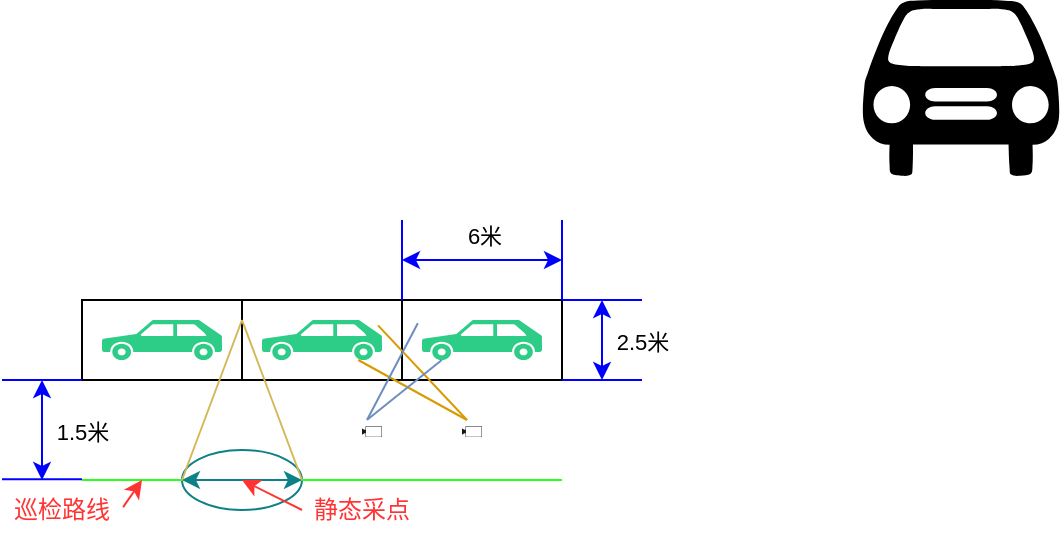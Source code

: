 <mxfile version="22.1.4" type="github" pages="2">
  <diagram name="第 1 页" id="DOjlATN1n29A25MyQme4">
    <mxGraphModel dx="1850" dy="753" grid="0" gridSize="10" guides="1" tooltips="1" connect="1" arrows="1" fold="1" page="0" pageScale="1" pageWidth="827" pageHeight="1169" math="0" shadow="0">
      <root>
        <mxCell id="0" />
        <mxCell id="1" parent="0" />
        <mxCell id="vfSm1FQwlLwFgirJc6Oe-49" value="" style="ellipse;whiteSpace=wrap;html=1;fillColor=none;strokeColor=#0e8088;" vertex="1" parent="1">
          <mxGeometry x="170" y="275" width="60" height="30" as="geometry" />
        </mxCell>
        <mxCell id="vfSm1FQwlLwFgirJc6Oe-2" value="" style="rounded=0;whiteSpace=wrap;html=1;" vertex="1" parent="1">
          <mxGeometry x="200" y="200" width="80" height="40" as="geometry" />
        </mxCell>
        <mxCell id="vfSm1FQwlLwFgirJc6Oe-3" value="" style="rounded=0;whiteSpace=wrap;html=1;" vertex="1" parent="1">
          <mxGeometry x="280" y="200" width="80" height="40" as="geometry" />
        </mxCell>
        <mxCell id="vfSm1FQwlLwFgirJc6Oe-8" value="" style="rounded=0;whiteSpace=wrap;html=1;" vertex="1" parent="1">
          <mxGeometry x="120" y="200" width="80" height="40" as="geometry" />
        </mxCell>
        <mxCell id="vfSm1FQwlLwFgirJc6Oe-10" value="" style="shape=mxgraph.signs.transportation.car_3;html=1;pointerEvents=1;fillColor=#2DCC87;strokeColor=none;verticalLabelPosition=bottom;verticalAlign=top;align=center;" vertex="1" parent="1">
          <mxGeometry x="290" y="210" width="60" height="20" as="geometry" />
        </mxCell>
        <mxCell id="vfSm1FQwlLwFgirJc6Oe-12" value="" style="shape=mxgraph.signs.transportation.car_1;html=1;pointerEvents=1;fillColor=#000000;strokeColor=none;verticalLabelPosition=bottom;verticalAlign=top;align=center;" vertex="1" parent="1">
          <mxGeometry x="510" y="50" width="99" height="88" as="geometry" />
        </mxCell>
        <mxCell id="vfSm1FQwlLwFgirJc6Oe-18" value="" style="shape=mxgraph.signs.transportation.car_3;html=1;pointerEvents=1;fillColor=#2DCC87;strokeColor=none;verticalLabelPosition=bottom;verticalAlign=top;align=center;" vertex="1" parent="1">
          <mxGeometry x="210" y="210" width="60" height="20" as="geometry" />
        </mxCell>
        <mxCell id="vfSm1FQwlLwFgirJc6Oe-19" value="" style="shape=mxgraph.signs.transportation.car_3;html=1;pointerEvents=1;fillColor=#2DCC87;strokeColor=none;verticalLabelPosition=bottom;verticalAlign=top;align=center;" vertex="1" parent="1">
          <mxGeometry x="130" y="210" width="60" height="20" as="geometry" />
        </mxCell>
        <mxCell id="vfSm1FQwlLwFgirJc6Oe-21" value="" style="endArrow=none;html=1;rounded=0;exitX=1;exitY=0;exitDx=0;exitDy=0;strokeColor=#0000FF;" edge="1" parent="1">
          <mxGeometry width="50" height="50" relative="1" as="geometry">
            <mxPoint x="280" y="200" as="sourcePoint" />
            <mxPoint x="280" y="160" as="targetPoint" />
          </mxGeometry>
        </mxCell>
        <mxCell id="vfSm1FQwlLwFgirJc6Oe-22" value="" style="endArrow=none;html=1;rounded=0;exitX=0;exitY=0;exitDx=0;exitDy=0;strokeColor=#0000FF;" edge="1" parent="1">
          <mxGeometry width="50" height="50" relative="1" as="geometry">
            <mxPoint x="360" y="200" as="sourcePoint" />
            <mxPoint x="360" y="160" as="targetPoint" />
          </mxGeometry>
        </mxCell>
        <mxCell id="vfSm1FQwlLwFgirJc6Oe-23" value="" style="endArrow=classic;startArrow=classic;html=1;rounded=0;strokeColor=#0000FF;" edge="1" parent="1">
          <mxGeometry width="50" height="50" relative="1" as="geometry">
            <mxPoint x="280" y="180" as="sourcePoint" />
            <mxPoint x="360" y="180" as="targetPoint" />
          </mxGeometry>
        </mxCell>
        <mxCell id="vfSm1FQwlLwFgirJc6Oe-24" value="6米" style="edgeLabel;html=1;align=center;verticalAlign=middle;resizable=0;points=[];" vertex="1" connectable="0" parent="vfSm1FQwlLwFgirJc6Oe-23">
          <mxGeometry x="-0.068" y="2" relative="1" as="geometry">
            <mxPoint x="3" y="-10" as="offset" />
          </mxGeometry>
        </mxCell>
        <mxCell id="vfSm1FQwlLwFgirJc6Oe-25" value="" style="endArrow=none;html=1;rounded=0;exitX=1;exitY=0;exitDx=0;exitDy=0;strokeColor=#0000FF;" edge="1" parent="1">
          <mxGeometry width="50" height="50" relative="1" as="geometry">
            <mxPoint x="360" y="200" as="sourcePoint" />
            <mxPoint x="400" y="200" as="targetPoint" />
          </mxGeometry>
        </mxCell>
        <mxCell id="vfSm1FQwlLwFgirJc6Oe-26" value="" style="endArrow=none;html=1;rounded=0;exitX=1;exitY=1;exitDx=0;exitDy=0;strokeColor=#0000FF;" edge="1" parent="1">
          <mxGeometry width="50" height="50" relative="1" as="geometry">
            <mxPoint x="360" y="240" as="sourcePoint" />
            <mxPoint x="400" y="240" as="targetPoint" />
          </mxGeometry>
        </mxCell>
        <mxCell id="vfSm1FQwlLwFgirJc6Oe-27" value="" style="endArrow=classic;startArrow=classic;html=1;rounded=0;strokeColor=#0000FF;" edge="1" parent="1">
          <mxGeometry width="50" height="50" relative="1" as="geometry">
            <mxPoint x="380" y="240" as="sourcePoint" />
            <mxPoint x="380" y="200" as="targetPoint" />
          </mxGeometry>
        </mxCell>
        <mxCell id="vfSm1FQwlLwFgirJc6Oe-28" value="2.5米" style="edgeLabel;html=1;align=center;verticalAlign=middle;resizable=0;points=[];" vertex="1" connectable="0" parent="vfSm1FQwlLwFgirJc6Oe-27">
          <mxGeometry x="-0.068" y="2" relative="1" as="geometry">
            <mxPoint x="22" y="-1" as="offset" />
          </mxGeometry>
        </mxCell>
        <mxCell id="vfSm1FQwlLwFgirJc6Oe-30" value="" style="endArrow=none;html=1;rounded=0;strokeColor=#2BFF1C;" edge="1" parent="1">
          <mxGeometry width="50" height="50" relative="1" as="geometry">
            <mxPoint x="120" y="290" as="sourcePoint" />
            <mxPoint x="360" y="290" as="targetPoint" />
          </mxGeometry>
        </mxCell>
        <mxCell id="vfSm1FQwlLwFgirJc6Oe-31" value="" style="endArrow=none;html=1;rounded=0;exitX=1;exitY=0;exitDx=0;exitDy=0;strokeColor=#0000FF;" edge="1" parent="1">
          <mxGeometry width="50" height="50" relative="1" as="geometry">
            <mxPoint x="80" y="240" as="sourcePoint" />
            <mxPoint x="120" y="240" as="targetPoint" />
          </mxGeometry>
        </mxCell>
        <mxCell id="vfSm1FQwlLwFgirJc6Oe-32" value="" style="endArrow=none;html=1;rounded=0;exitX=1;exitY=1;exitDx=0;exitDy=0;strokeColor=#0000FF;" edge="1" parent="1">
          <mxGeometry width="50" height="50" relative="1" as="geometry">
            <mxPoint x="80" y="289.67" as="sourcePoint" />
            <mxPoint x="120" y="289.67" as="targetPoint" />
          </mxGeometry>
        </mxCell>
        <mxCell id="vfSm1FQwlLwFgirJc6Oe-33" value="" style="endArrow=classic;startArrow=classic;html=1;rounded=0;strokeColor=#0000FF;" edge="1" parent="1">
          <mxGeometry width="50" height="50" relative="1" as="geometry">
            <mxPoint x="100" y="290" as="sourcePoint" />
            <mxPoint x="100" y="240" as="targetPoint" />
          </mxGeometry>
        </mxCell>
        <mxCell id="vfSm1FQwlLwFgirJc6Oe-34" value="1.5米" style="edgeLabel;html=1;align=center;verticalAlign=middle;resizable=0;points=[];" vertex="1" connectable="0" parent="vfSm1FQwlLwFgirJc6Oe-33">
          <mxGeometry x="-0.068" y="2" relative="1" as="geometry">
            <mxPoint x="22" y="-1" as="offset" />
          </mxGeometry>
        </mxCell>
        <mxCell id="vfSm1FQwlLwFgirJc6Oe-41" value="" style="group" vertex="1" connectable="0" parent="1">
          <mxGeometry x="240" y="260" width="30" height="30" as="geometry" />
        </mxCell>
        <mxCell id="vfSm1FQwlLwFgirJc6Oe-29" value="" style="shape=image;html=1;verticalAlign=top;verticalLabelPosition=bottom;labelBackgroundColor=#ffffff;imageAspect=0;aspect=fixed;image=https://cdn1.iconfinder.com/data/icons/vehicle-37/24/Motorcycle-128.png;flipH=1;" vertex="1" parent="vfSm1FQwlLwFgirJc6Oe-41">
          <mxGeometry width="30" height="30" as="geometry" />
        </mxCell>
        <mxCell id="vfSm1FQwlLwFgirJc6Oe-40" value="" style="points=[[0,0.5,0],[0.19,0.02,0],[0.59,0,0],[0.985,0.02,0],[1,0.5,0],[0.985,0.98,0],[0.59,1,0],[0.19,0.98,0]];verticalLabelPosition=bottom;sketch=0;html=1;verticalAlign=top;aspect=fixed;align=center;pointerEvents=1;shape=mxgraph.cisco19.camera;fillColor=#171717;strokeColor=default;strokeWidth=2;" vertex="1" parent="vfSm1FQwlLwFgirJc6Oe-41">
          <mxGeometry x="20" y="3" width="10" height="5.56" as="geometry" />
        </mxCell>
        <mxCell id="vfSm1FQwlLwFgirJc6Oe-42" value="" style="group" vertex="1" connectable="0" parent="1">
          <mxGeometry x="290" y="260" width="30" height="30" as="geometry" />
        </mxCell>
        <mxCell id="vfSm1FQwlLwFgirJc6Oe-43" value="" style="shape=image;html=1;verticalAlign=top;verticalLabelPosition=bottom;labelBackgroundColor=#ffffff;imageAspect=0;aspect=fixed;image=https://cdn1.iconfinder.com/data/icons/vehicle-37/24/Motorcycle-128.png;flipH=1;" vertex="1" parent="vfSm1FQwlLwFgirJc6Oe-42">
          <mxGeometry width="30" height="30" as="geometry" />
        </mxCell>
        <mxCell id="vfSm1FQwlLwFgirJc6Oe-44" value="" style="points=[[0,0.5,0],[0.19,0.02,0],[0.59,0,0],[0.985,0.02,0],[1,0.5,0],[0.985,0.98,0],[0.59,1,0],[0.19,0.98,0]];verticalLabelPosition=bottom;sketch=0;html=1;verticalAlign=top;aspect=fixed;align=center;pointerEvents=1;shape=mxgraph.cisco19.camera;fillColor=#171717;strokeColor=default;strokeWidth=2;" vertex="1" parent="vfSm1FQwlLwFgirJc6Oe-42">
          <mxGeometry x="20" y="3" width="10" height="5.56" as="geometry" />
        </mxCell>
        <mxCell id="vfSm1FQwlLwFgirJc6Oe-45" value="" style="endArrow=none;html=1;rounded=0;entryX=0.75;entryY=0;entryDx=0;entryDy=0;fillColor=#ffe6cc;strokeColor=#d79b00;" edge="1" parent="1" source="vfSm1FQwlLwFgirJc6Oe-18" target="vfSm1FQwlLwFgirJc6Oe-43">
          <mxGeometry width="50" height="50" relative="1" as="geometry">
            <mxPoint x="250" y="290" as="sourcePoint" />
            <mxPoint x="300" y="240" as="targetPoint" />
          </mxGeometry>
        </mxCell>
        <mxCell id="vfSm1FQwlLwFgirJc6Oe-46" value="" style="endArrow=none;html=1;rounded=0;exitX=0.967;exitY=0.133;exitDx=0;exitDy=0;exitPerimeter=0;entryX=0.75;entryY=0;entryDx=0;entryDy=0;fillColor=#ffe6cc;strokeColor=#d79b00;" edge="1" parent="1" source="vfSm1FQwlLwFgirJc6Oe-18" target="vfSm1FQwlLwFgirJc6Oe-43">
          <mxGeometry width="50" height="50" relative="1" as="geometry">
            <mxPoint x="268" y="240" as="sourcePoint" />
            <mxPoint x="310" y="260" as="targetPoint" />
          </mxGeometry>
        </mxCell>
        <mxCell id="vfSm1FQwlLwFgirJc6Oe-47" value="" style="endArrow=none;html=1;rounded=0;entryX=-0.035;entryY=0.08;entryDx=0;entryDy=0;exitX=0.75;exitY=0;exitDx=0;exitDy=0;entryPerimeter=0;fillColor=#dae8fc;strokeColor=#6c8ebf;" edge="1" parent="1" source="vfSm1FQwlLwFgirJc6Oe-29" target="vfSm1FQwlLwFgirJc6Oe-10">
          <mxGeometry width="50" height="50" relative="1" as="geometry">
            <mxPoint x="268" y="240" as="sourcePoint" />
            <mxPoint x="323" y="270" as="targetPoint" />
          </mxGeometry>
        </mxCell>
        <mxCell id="vfSm1FQwlLwFgirJc6Oe-48" value="" style="endArrow=none;html=1;rounded=0;entryX=0.165;entryY=1;entryDx=0;entryDy=0;exitX=0.259;exitY=-0.562;exitDx=0;exitDy=0;entryPerimeter=0;exitPerimeter=0;fillColor=#dae8fc;strokeColor=#6c8ebf;" edge="1" parent="1" source="vfSm1FQwlLwFgirJc6Oe-40" target="vfSm1FQwlLwFgirJc6Oe-10">
          <mxGeometry width="50" height="50" relative="1" as="geometry">
            <mxPoint x="273" y="270" as="sourcePoint" />
            <mxPoint x="298" y="222" as="targetPoint" />
          </mxGeometry>
        </mxCell>
        <mxCell id="vfSm1FQwlLwFgirJc6Oe-51" value="" style="endArrow=classic;startArrow=classic;html=1;rounded=0;exitX=0;exitY=0.5;exitDx=0;exitDy=0;entryX=1;entryY=0.5;entryDx=0;entryDy=0;fillColor=#b0e3e6;strokeColor=#0e8088;" edge="1" parent="1" source="vfSm1FQwlLwFgirJc6Oe-49" target="vfSm1FQwlLwFgirJc6Oe-49">
          <mxGeometry width="50" height="50" relative="1" as="geometry">
            <mxPoint x="160" y="330" as="sourcePoint" />
            <mxPoint x="210" y="280" as="targetPoint" />
          </mxGeometry>
        </mxCell>
        <mxCell id="vfSm1FQwlLwFgirJc6Oe-52" value="" style="endArrow=none;html=1;rounded=0;exitX=0;exitY=0.5;exitDx=0;exitDy=0;entryX=1;entryY=0.25;entryDx=0;entryDy=0;fillColor=#fff2cc;strokeColor=#d6b656;" edge="1" parent="1" source="vfSm1FQwlLwFgirJc6Oe-49" target="vfSm1FQwlLwFgirJc6Oe-8">
          <mxGeometry width="50" height="50" relative="1" as="geometry">
            <mxPoint x="150" y="300" as="sourcePoint" />
            <mxPoint x="200" y="250" as="targetPoint" />
          </mxGeometry>
        </mxCell>
        <mxCell id="vfSm1FQwlLwFgirJc6Oe-53" value="" style="endArrow=none;html=1;rounded=0;exitX=1;exitY=0.5;exitDx=0;exitDy=0;entryX=0;entryY=0.25;entryDx=0;entryDy=0;fillColor=#fff2cc;strokeColor=#d6b656;" edge="1" parent="1" source="vfSm1FQwlLwFgirJc6Oe-49" target="vfSm1FQwlLwFgirJc6Oe-2">
          <mxGeometry width="50" height="50" relative="1" as="geometry">
            <mxPoint x="180" y="275" as="sourcePoint" />
            <mxPoint x="210" y="220" as="targetPoint" />
          </mxGeometry>
        </mxCell>
        <mxCell id="vfSm1FQwlLwFgirJc6Oe-54" value="" style="endArrow=classic;html=1;rounded=0;strokeColor=#FF3333;exitX=0;exitY=0.5;exitDx=0;exitDy=0;" edge="1" parent="1" source="vfSm1FQwlLwFgirJc6Oe-55">
          <mxGeometry width="50" height="50" relative="1" as="geometry">
            <mxPoint x="220" y="355" as="sourcePoint" />
            <mxPoint x="200" y="290" as="targetPoint" />
          </mxGeometry>
        </mxCell>
        <mxCell id="vfSm1FQwlLwFgirJc6Oe-55" value="静态采点" style="text;html=1;strokeColor=none;fillColor=none;align=center;verticalAlign=middle;whiteSpace=wrap;rounded=0;fontColor=#FF3333;" vertex="1" parent="1">
          <mxGeometry x="230" y="290" width="60" height="30" as="geometry" />
        </mxCell>
        <mxCell id="vfSm1FQwlLwFgirJc6Oe-56" value="巡检路线" style="text;html=1;strokeColor=none;fillColor=none;align=center;verticalAlign=middle;whiteSpace=wrap;rounded=0;fontColor=#FF3333;" vertex="1" parent="1">
          <mxGeometry x="80" y="290" width="60" height="30" as="geometry" />
        </mxCell>
        <mxCell id="vfSm1FQwlLwFgirJc6Oe-57" value="" style="endArrow=classic;html=1;rounded=0;exitX=1.009;exitY=0.452;exitDx=0;exitDy=0;exitPerimeter=0;strokeColor=#FF3333;" edge="1" parent="1" source="vfSm1FQwlLwFgirJc6Oe-56">
          <mxGeometry width="50" height="50" relative="1" as="geometry">
            <mxPoint x="190" y="310" as="sourcePoint" />
            <mxPoint x="150" y="290" as="targetPoint" />
          </mxGeometry>
        </mxCell>
      </root>
    </mxGraphModel>
  </diagram>
  <diagram id="5H5FZOemyh0RH8AZXT--" name="第 2 页">
    <mxGraphModel dx="2250" dy="753" grid="0" gridSize="10" guides="1" tooltips="1" connect="1" arrows="1" fold="1" page="0" pageScale="1" pageWidth="827" pageHeight="1169" math="0" shadow="0">
      <root>
        <mxCell id="0" />
        <mxCell id="1" parent="0" />
        <mxCell id="oHsN5P1JYWzmkPoUO5Zc-4" value="车场A&lt;br style=&quot;border-color: var(--border-color);&quot;&gt;泊位105" style="rounded=0;whiteSpace=wrap;html=1;" vertex="1" parent="1">
          <mxGeometry x="190" y="180" width="80" height="40" as="geometry" />
        </mxCell>
        <mxCell id="oHsN5P1JYWzmkPoUO5Zc-6" value="" style="shape=mxgraph.signs.transportation.car_1;html=1;pointerEvents=1;fillColor=#000000;strokeColor=none;verticalLabelPosition=bottom;verticalAlign=top;align=center;" vertex="1" parent="1">
          <mxGeometry x="510" y="50" width="99" height="88" as="geometry" />
        </mxCell>
        <mxCell id="oHsN5P1JYWzmkPoUO5Zc-41" value="车场A&lt;br style=&quot;border-color: var(--border-color);&quot;&gt;泊位104" style="rounded=0;whiteSpace=wrap;html=1;" vertex="1" parent="1">
          <mxGeometry x="110" y="180" width="80" height="40" as="geometry" />
        </mxCell>
        <mxCell id="oHsN5P1JYWzmkPoUO5Zc-42" value="车场A&lt;br style=&quot;border-color: var(--border-color);&quot;&gt;泊位102" style="rounded=0;whiteSpace=wrap;html=1;" vertex="1" parent="1">
          <mxGeometry x="-80" y="180" width="80" height="40" as="geometry" />
        </mxCell>
        <mxCell id="oHsN5P1JYWzmkPoUO5Zc-46" value="车场A&lt;br style=&quot;border-color: var(--border-color);&quot;&gt;泊位101" style="rounded=0;whiteSpace=wrap;html=1;" vertex="1" parent="1">
          <mxGeometry x="-160" y="180" width="80" height="40" as="geometry" />
        </mxCell>
        <mxCell id="oHsN5P1JYWzmkPoUO5Zc-47" value="车场A&lt;br&gt;泊位100" style="rounded=0;whiteSpace=wrap;html=1;" vertex="1" parent="1">
          <mxGeometry x="-240" y="180" width="80" height="40" as="geometry" />
        </mxCell>
        <mxCell id="oHsN5P1JYWzmkPoUO5Zc-50" value="花坛" style="rounded=0;whiteSpace=wrap;html=1;" vertex="1" parent="1">
          <mxGeometry x="-240" y="160" width="240" height="20" as="geometry" />
        </mxCell>
        <mxCell id="oHsN5P1JYWzmkPoUO5Zc-51" value="花坛" style="rounded=0;whiteSpace=wrap;html=1;" vertex="1" parent="1">
          <mxGeometry x="110" y="160" width="160" height="20" as="geometry" />
        </mxCell>
        <mxCell id="oHsN5P1JYWzmkPoUO5Zc-53" value="车场A&lt;br style=&quot;border-color: var(--border-color);&quot;&gt;泊位103" style="rounded=0;whiteSpace=wrap;html=1;dashed=1;strokeColor=#FF3333;" vertex="1" parent="1">
          <mxGeometry y="180" width="110" height="40" as="geometry" />
        </mxCell>
        <mxCell id="oHsN5P1JYWzmkPoUO5Zc-54" value="车场B&lt;br style=&quot;border-color: var(--border-color);&quot;&gt;泊位152" style="rounded=0;whiteSpace=wrap;html=1;" vertex="1" parent="1">
          <mxGeometry x="160" y="440" width="80" height="40" as="geometry" />
        </mxCell>
        <mxCell id="oHsN5P1JYWzmkPoUO5Zc-55" value="车场B&lt;br style=&quot;border-color: var(--border-color);&quot;&gt;泊位153" style="rounded=0;whiteSpace=wrap;html=1;" vertex="1" parent="1">
          <mxGeometry x="240" y="440" width="80" height="40" as="geometry" />
        </mxCell>
        <mxCell id="oHsN5P1JYWzmkPoUO5Zc-56" value="车场B&lt;br style=&quot;border-color: var(--border-color);&quot;&gt;泊位151" style="rounded=0;whiteSpace=wrap;html=1;" vertex="1" parent="1">
          <mxGeometry x="80" y="440" width="80" height="40" as="geometry" />
        </mxCell>
        <mxCell id="oHsN5P1JYWzmkPoUO5Zc-60" value="车场B&lt;br style=&quot;border-color: var(--border-color);&quot;&gt;泊位150" style="rounded=0;whiteSpace=wrap;html=1;" vertex="1" parent="1">
          <mxGeometry y="440" width="80" height="40" as="geometry" />
        </mxCell>
        <mxCell id="oHsN5P1JYWzmkPoUO5Zc-69" value="花坛" style="rounded=0;whiteSpace=wrap;html=1;" vertex="1" parent="1">
          <mxGeometry y="420" width="320" height="20" as="geometry" />
        </mxCell>
        <mxCell id="oHsN5P1JYWzmkPoUO5Zc-71" value="" style="group;direction=east;rotation=90;" vertex="1" connectable="0" parent="1">
          <mxGeometry x="260" y="230" width="240" height="60" as="geometry" />
        </mxCell>
        <mxCell id="oHsN5P1JYWzmkPoUO5Zc-61" value="车场C&lt;br style=&quot;border-color: var(--border-color); background-color: rgb(251, 251, 251);&quot;&gt;泊位182" style="rounded=0;whiteSpace=wrap;html=1;rotation=90;" vertex="1" parent="oHsN5P1JYWzmkPoUO5Zc-71">
          <mxGeometry x="70" y="90" width="80" height="40" as="geometry" />
        </mxCell>
        <mxCell id="oHsN5P1JYWzmkPoUO5Zc-64" value="车场C&lt;br style=&quot;border-color: var(--border-color); background-color: rgb(251, 251, 251);&quot;&gt;泊位181" style="rounded=0;whiteSpace=wrap;html=1;rotation=90;" vertex="1" parent="oHsN5P1JYWzmkPoUO5Zc-71">
          <mxGeometry x="70" y="10" width="80" height="40" as="geometry" />
        </mxCell>
        <mxCell id="oHsN5P1JYWzmkPoUO5Zc-65" value="车场C&lt;br style=&quot;border-color: var(--border-color); background-color: rgb(251, 251, 251);&quot;&gt;&lt;span style=&quot;background-color: rgb(251, 251, 251);&quot;&gt;泊位180&lt;/span&gt;" style="rounded=0;whiteSpace=wrap;html=1;rotation=90;" vertex="1" parent="oHsN5P1JYWzmkPoUO5Zc-71">
          <mxGeometry x="70" y="-70" width="80" height="40" as="geometry" />
        </mxCell>
        <mxCell id="oHsN5P1JYWzmkPoUO5Zc-68" value="花坛" style="rounded=0;whiteSpace=wrap;html=1;rotation=90;" vertex="1" parent="oHsN5P1JYWzmkPoUO5Zc-71">
          <mxGeometry x="20" y="20" width="240" height="20" as="geometry" />
        </mxCell>
        <mxCell id="oHsN5P1JYWzmkPoUO5Zc-72" value="" style="curved=1;endArrow=none;html=1;rounded=0;endFill=0;" edge="1" parent="1">
          <mxGeometry width="50" height="50" relative="1" as="geometry">
            <mxPoint x="-210" y="380" as="sourcePoint" />
            <mxPoint x="340" y="100" as="targetPoint" />
            <Array as="points">
              <mxPoint x="-190" y="370" />
              <mxPoint x="-150" y="370" />
              <mxPoint x="150" y="320" />
              <mxPoint x="280" y="270" />
            </Array>
          </mxGeometry>
        </mxCell>
        <mxCell id="oHsN5P1JYWzmkPoUO5Zc-73" value="连续路段遇到小间隔:引入虚拟泊位" style="text;html=1;strokeColor=none;fillColor=none;align=center;verticalAlign=middle;whiteSpace=wrap;rounded=0;" vertex="1" parent="1">
          <mxGeometry x="-150" y="260" width="230" height="30" as="geometry" />
        </mxCell>
        <mxCell id="oHsN5P1JYWzmkPoUO5Zc-74" value="同一车场遇到较大间隔:引入虚拟车场" style="text;html=1;strokeColor=none;fillColor=none;align=center;verticalAlign=middle;whiteSpace=wrap;rounded=0;" vertex="1" parent="1">
          <mxGeometry x="60" y="360" width="230" height="30" as="geometry" />
        </mxCell>
        <mxCell id="jWJrBmlOM_RuoW_BVuQ3-1" value="车场A&lt;br style=&quot;border-color: var(--border-color);&quot;&gt;泊位93" style="rounded=0;whiteSpace=wrap;html=1;" vertex="1" parent="1">
          <mxGeometry x="720" y="260" width="80" height="40" as="geometry" />
        </mxCell>
        <mxCell id="jWJrBmlOM_RuoW_BVuQ3-2" value="车场A&lt;br style=&quot;border-color: var(--border-color);&quot;&gt;泊位92" style="rounded=0;whiteSpace=wrap;html=1;" vertex="1" parent="1">
          <mxGeometry x="640" y="260" width="80" height="40" as="geometry" />
        </mxCell>
        <mxCell id="jWJrBmlOM_RuoW_BVuQ3-3" value="车场A&lt;br&gt;泊位91" style="rounded=0;whiteSpace=wrap;html=1;" vertex="1" parent="1">
          <mxGeometry x="560" y="260" width="80" height="40" as="geometry" />
        </mxCell>
        <mxCell id="jWJrBmlOM_RuoW_BVuQ3-5" value="车场A&lt;br&gt;泊位90" style="rounded=0;whiteSpace=wrap;html=1;dashed=1;strokeColor=#FF3333;" vertex="1" parent="1">
          <mxGeometry x="480" y="260" width="80" height="40" as="geometry" />
        </mxCell>
        <mxCell id="jWJrBmlOM_RuoW_BVuQ3-6" value="车场A&lt;br&gt;泊位94" style="rounded=0;whiteSpace=wrap;html=1;dashed=1;strokeColor=#FF3333;" vertex="1" parent="1">
          <mxGeometry x="800" y="260" width="80" height="40" as="geometry" />
        </mxCell>
        <mxCell id="_ohx4IUPQAV1JjVwSRRJ-1" value="" style="group;flipH=1;" vertex="1" connectable="0" parent="1">
          <mxGeometry x="480" y="320" width="30" height="30" as="geometry" />
        </mxCell>
        <mxCell id="_ohx4IUPQAV1JjVwSRRJ-2" value="" style="shape=image;html=1;verticalAlign=top;verticalLabelPosition=bottom;labelBackgroundColor=#ffffff;imageAspect=0;aspect=fixed;image=https://cdn1.iconfinder.com/data/icons/vehicle-37/24/Motorcycle-128.png;flipH=0;" vertex="1" parent="_ohx4IUPQAV1JjVwSRRJ-1">
          <mxGeometry width="30" height="30" as="geometry" />
        </mxCell>
        <mxCell id="_ohx4IUPQAV1JjVwSRRJ-3" value="" style="points=[[0,0.5,0],[0.19,0.02,0],[0.59,0,0],[0.985,0.02,0],[1,0.5,0],[0.985,0.98,0],[0.59,1,0],[0.19,0.98,0]];verticalLabelPosition=bottom;sketch=0;html=1;verticalAlign=top;aspect=fixed;align=center;pointerEvents=1;shape=mxgraph.cisco19.camera;fillColor=#171717;strokeColor=default;strokeWidth=2;flipH=1;" vertex="1" parent="_ohx4IUPQAV1JjVwSRRJ-1">
          <mxGeometry y="3" width="10" height="5.56" as="geometry" />
        </mxCell>
        <mxCell id="_ohx4IUPQAV1JjVwSRRJ-4" value="检测到了新的车场,播报信息" style="text;html=1;strokeColor=none;fillColor=none;align=center;verticalAlign=middle;whiteSpace=wrap;rounded=0;" vertex="1" parent="1">
          <mxGeometry x="520" y="320" width="150" height="30" as="geometry" />
        </mxCell>
        <mxCell id="_ohx4IUPQAV1JjVwSRRJ-5" value="" style="group;flipH=1;" vertex="1" connectable="0" parent="1">
          <mxGeometry x="827" y="320" width="30" height="30" as="geometry" />
        </mxCell>
        <mxCell id="_ohx4IUPQAV1JjVwSRRJ-6" value="" style="shape=image;html=1;verticalAlign=top;verticalLabelPosition=bottom;labelBackgroundColor=#ffffff;imageAspect=0;aspect=fixed;image=https://cdn1.iconfinder.com/data/icons/vehicle-37/24/Motorcycle-128.png;flipH=0;" vertex="1" parent="_ohx4IUPQAV1JjVwSRRJ-5">
          <mxGeometry width="30" height="30" as="geometry" />
        </mxCell>
        <mxCell id="_ohx4IUPQAV1JjVwSRRJ-7" value="" style="points=[[0,0.5,0],[0.19,0.02,0],[0.59,0,0],[0.985,0.02,0],[1,0.5,0],[0.985,0.98,0],[0.59,1,0],[0.19,0.98,0]];verticalLabelPosition=bottom;sketch=0;html=1;verticalAlign=top;aspect=fixed;align=center;pointerEvents=1;shape=mxgraph.cisco19.camera;fillColor=#171717;strokeColor=default;strokeWidth=2;flipH=1;" vertex="1" parent="_ohx4IUPQAV1JjVwSRRJ-5">
          <mxGeometry y="3" width="10" height="5.56" as="geometry" />
        </mxCell>
        <mxCell id="_ohx4IUPQAV1JjVwSRRJ-8" value="检测到离开车场,&lt;br&gt;添加标记用于辅助计算" style="text;html=1;strokeColor=none;fillColor=none;align=center;verticalAlign=middle;whiteSpace=wrap;rounded=0;" vertex="1" parent="1">
          <mxGeometry x="870" y="320" width="130" height="30" as="geometry" />
        </mxCell>
      </root>
    </mxGraphModel>
  </diagram>
</mxfile>
